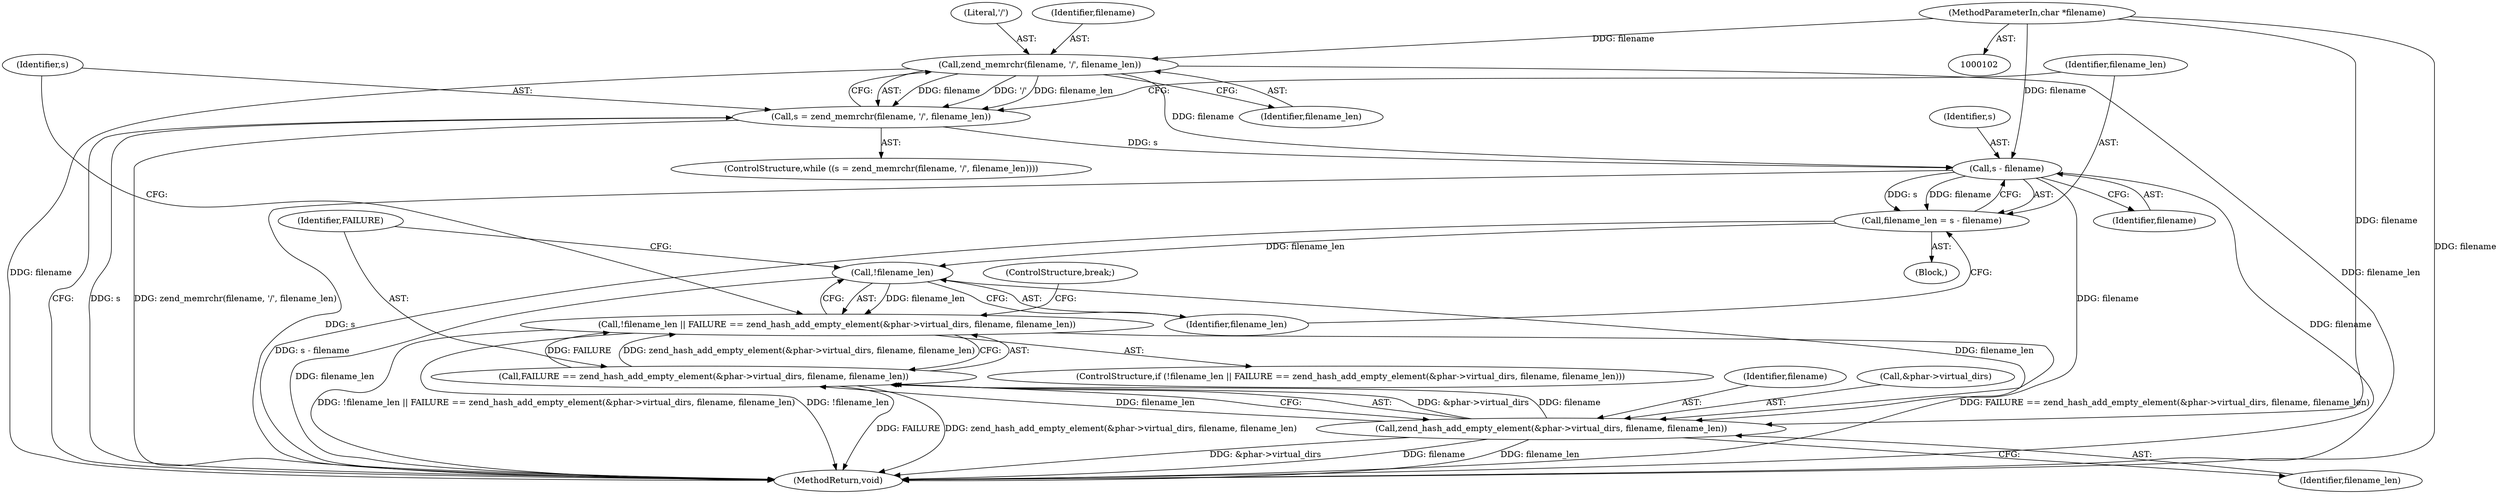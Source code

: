 digraph "0_php_1ddf72180a52d247db88ea42a3e35f824a8fbda2@pointer" {
"1000111" [label="(Call,zend_memrchr(filename, '/', filename_len))"];
"1000104" [label="(MethodParameterIn,char *filename)"];
"1000109" [label="(Call,s = zend_memrchr(filename, '/', filename_len))"];
"1000118" [label="(Call,s - filename)"];
"1000116" [label="(Call,filename_len = s - filename)"];
"1000123" [label="(Call,!filename_len)"];
"1000122" [label="(Call,!filename_len || FAILURE == zend_hash_add_empty_element(&phar->virtual_dirs, filename, filename_len))"];
"1000127" [label="(Call,zend_hash_add_empty_element(&phar->virtual_dirs, filename, filename_len))"];
"1000125" [label="(Call,FAILURE == zend_hash_add_empty_element(&phar->virtual_dirs, filename, filename_len))"];
"1000121" [label="(ControlStructure,if (!filename_len || FAILURE == zend_hash_add_empty_element(&phar->virtual_dirs, filename, filename_len)))"];
"1000104" [label="(MethodParameterIn,char *filename)"];
"1000110" [label="(Identifier,s)"];
"1000126" [label="(Identifier,FAILURE)"];
"1000124" [label="(Identifier,filename_len)"];
"1000114" [label="(Identifier,filename_len)"];
"1000113" [label="(Literal,'/')"];
"1000132" [label="(Identifier,filename)"];
"1000112" [label="(Identifier,filename)"];
"1000115" [label="(Block,)"];
"1000122" [label="(Call,!filename_len || FAILURE == zend_hash_add_empty_element(&phar->virtual_dirs, filename, filename_len))"];
"1000116" [label="(Call,filename_len = s - filename)"];
"1000118" [label="(Call,s - filename)"];
"1000135" [label="(ControlStructure,break;)"];
"1000111" [label="(Call,zend_memrchr(filename, '/', filename_len))"];
"1000136" [label="(MethodReturn,void)"];
"1000133" [label="(Identifier,filename_len)"];
"1000119" [label="(Identifier,s)"];
"1000120" [label="(Identifier,filename)"];
"1000117" [label="(Identifier,filename_len)"];
"1000127" [label="(Call,zend_hash_add_empty_element(&phar->virtual_dirs, filename, filename_len))"];
"1000109" [label="(Call,s = zend_memrchr(filename, '/', filename_len))"];
"1000108" [label="(ControlStructure,while ((s = zend_memrchr(filename, '/', filename_len))))"];
"1000123" [label="(Call,!filename_len)"];
"1000125" [label="(Call,FAILURE == zend_hash_add_empty_element(&phar->virtual_dirs, filename, filename_len))"];
"1000128" [label="(Call,&phar->virtual_dirs)"];
"1000111" -> "1000109"  [label="AST: "];
"1000111" -> "1000114"  [label="CFG: "];
"1000112" -> "1000111"  [label="AST: "];
"1000113" -> "1000111"  [label="AST: "];
"1000114" -> "1000111"  [label="AST: "];
"1000109" -> "1000111"  [label="CFG: "];
"1000111" -> "1000136"  [label="DDG: filename_len"];
"1000111" -> "1000136"  [label="DDG: filename"];
"1000111" -> "1000109"  [label="DDG: filename"];
"1000111" -> "1000109"  [label="DDG: '/'"];
"1000111" -> "1000109"  [label="DDG: filename_len"];
"1000104" -> "1000111"  [label="DDG: filename"];
"1000111" -> "1000118"  [label="DDG: filename"];
"1000104" -> "1000102"  [label="AST: "];
"1000104" -> "1000136"  [label="DDG: filename"];
"1000104" -> "1000118"  [label="DDG: filename"];
"1000104" -> "1000127"  [label="DDG: filename"];
"1000109" -> "1000108"  [label="AST: "];
"1000110" -> "1000109"  [label="AST: "];
"1000117" -> "1000109"  [label="CFG: "];
"1000136" -> "1000109"  [label="CFG: "];
"1000109" -> "1000136"  [label="DDG: s"];
"1000109" -> "1000136"  [label="DDG: zend_memrchr(filename, '/', filename_len)"];
"1000109" -> "1000118"  [label="DDG: s"];
"1000118" -> "1000116"  [label="AST: "];
"1000118" -> "1000120"  [label="CFG: "];
"1000119" -> "1000118"  [label="AST: "];
"1000120" -> "1000118"  [label="AST: "];
"1000116" -> "1000118"  [label="CFG: "];
"1000118" -> "1000136"  [label="DDG: s"];
"1000118" -> "1000136"  [label="DDG: filename"];
"1000118" -> "1000116"  [label="DDG: s"];
"1000118" -> "1000116"  [label="DDG: filename"];
"1000118" -> "1000127"  [label="DDG: filename"];
"1000116" -> "1000115"  [label="AST: "];
"1000117" -> "1000116"  [label="AST: "];
"1000124" -> "1000116"  [label="CFG: "];
"1000116" -> "1000136"  [label="DDG: s - filename"];
"1000116" -> "1000123"  [label="DDG: filename_len"];
"1000123" -> "1000122"  [label="AST: "];
"1000123" -> "1000124"  [label="CFG: "];
"1000124" -> "1000123"  [label="AST: "];
"1000126" -> "1000123"  [label="CFG: "];
"1000122" -> "1000123"  [label="CFG: "];
"1000123" -> "1000136"  [label="DDG: filename_len"];
"1000123" -> "1000122"  [label="DDG: filename_len"];
"1000123" -> "1000127"  [label="DDG: filename_len"];
"1000122" -> "1000121"  [label="AST: "];
"1000122" -> "1000125"  [label="CFG: "];
"1000125" -> "1000122"  [label="AST: "];
"1000110" -> "1000122"  [label="CFG: "];
"1000135" -> "1000122"  [label="CFG: "];
"1000122" -> "1000136"  [label="DDG: FAILURE == zend_hash_add_empty_element(&phar->virtual_dirs, filename, filename_len)"];
"1000122" -> "1000136"  [label="DDG: !filename_len || FAILURE == zend_hash_add_empty_element(&phar->virtual_dirs, filename, filename_len)"];
"1000122" -> "1000136"  [label="DDG: !filename_len"];
"1000125" -> "1000122"  [label="DDG: FAILURE"];
"1000125" -> "1000122"  [label="DDG: zend_hash_add_empty_element(&phar->virtual_dirs, filename, filename_len)"];
"1000127" -> "1000125"  [label="AST: "];
"1000127" -> "1000133"  [label="CFG: "];
"1000128" -> "1000127"  [label="AST: "];
"1000132" -> "1000127"  [label="AST: "];
"1000133" -> "1000127"  [label="AST: "];
"1000125" -> "1000127"  [label="CFG: "];
"1000127" -> "1000136"  [label="DDG: &phar->virtual_dirs"];
"1000127" -> "1000136"  [label="DDG: filename"];
"1000127" -> "1000136"  [label="DDG: filename_len"];
"1000127" -> "1000125"  [label="DDG: &phar->virtual_dirs"];
"1000127" -> "1000125"  [label="DDG: filename"];
"1000127" -> "1000125"  [label="DDG: filename_len"];
"1000126" -> "1000125"  [label="AST: "];
"1000125" -> "1000136"  [label="DDG: FAILURE"];
"1000125" -> "1000136"  [label="DDG: zend_hash_add_empty_element(&phar->virtual_dirs, filename, filename_len)"];
}
